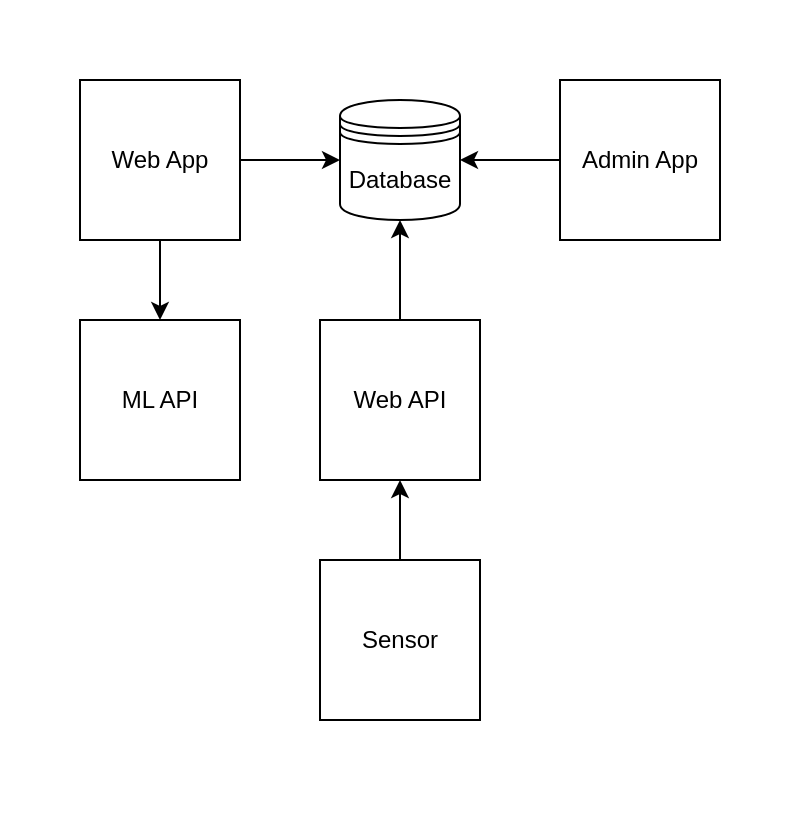 <mxfile version="24.2.8" type="github">
  <diagram name="Seite-1" id="nq5cV-ZyWy-9u6JdI4ly">
    <mxGraphModel dx="1434" dy="783" grid="1" gridSize="10" guides="1" tooltips="1" connect="1" arrows="1" fold="1" page="1" pageScale="1" pageWidth="827" pageHeight="1169" math="0" shadow="0">
      <root>
        <mxCell id="0" />
        <mxCell id="1" parent="0" />
        <mxCell id="XLr203wDVcV-hywGw9sH-16" value="" style="rounded=0;whiteSpace=wrap;html=1;strokeColor=none;" vertex="1" parent="1">
          <mxGeometry width="400" height="410" as="geometry" />
        </mxCell>
        <mxCell id="XLr203wDVcV-hywGw9sH-1" value="Database" style="shape=datastore;whiteSpace=wrap;html=1;" vertex="1" parent="1">
          <mxGeometry x="170" y="50" width="60" height="60" as="geometry" />
        </mxCell>
        <mxCell id="XLr203wDVcV-hywGw9sH-8" value="" style="edgeStyle=orthogonalEdgeStyle;rounded=0;orthogonalLoop=1;jettySize=auto;html=1;" edge="1" parent="1" source="XLr203wDVcV-hywGw9sH-2" target="XLr203wDVcV-hywGw9sH-1">
          <mxGeometry relative="1" as="geometry" />
        </mxCell>
        <mxCell id="XLr203wDVcV-hywGw9sH-13" value="" style="edgeStyle=orthogonalEdgeStyle;rounded=0;orthogonalLoop=1;jettySize=auto;html=1;" edge="1" parent="1" source="XLr203wDVcV-hywGw9sH-2" target="XLr203wDVcV-hywGw9sH-12">
          <mxGeometry relative="1" as="geometry" />
        </mxCell>
        <mxCell id="XLr203wDVcV-hywGw9sH-2" value="Web App" style="whiteSpace=wrap;html=1;aspect=fixed;" vertex="1" parent="1">
          <mxGeometry x="40" y="40" width="80" height="80" as="geometry" />
        </mxCell>
        <mxCell id="XLr203wDVcV-hywGw9sH-9" value="" style="edgeStyle=orthogonalEdgeStyle;rounded=0;orthogonalLoop=1;jettySize=auto;html=1;" edge="1" parent="1" source="XLr203wDVcV-hywGw9sH-3" target="XLr203wDVcV-hywGw9sH-1">
          <mxGeometry relative="1" as="geometry" />
        </mxCell>
        <mxCell id="XLr203wDVcV-hywGw9sH-3" value="Admin App" style="whiteSpace=wrap;html=1;aspect=fixed;" vertex="1" parent="1">
          <mxGeometry x="280" y="40" width="80" height="80" as="geometry" />
        </mxCell>
        <mxCell id="XLr203wDVcV-hywGw9sH-10" value="" style="edgeStyle=orthogonalEdgeStyle;rounded=0;orthogonalLoop=1;jettySize=auto;html=1;" edge="1" parent="1" source="XLr203wDVcV-hywGw9sH-7" target="XLr203wDVcV-hywGw9sH-1">
          <mxGeometry relative="1" as="geometry">
            <Array as="points">
              <mxPoint x="200" y="150" />
              <mxPoint x="200" y="150" />
            </Array>
          </mxGeometry>
        </mxCell>
        <mxCell id="XLr203wDVcV-hywGw9sH-7" value="Web API" style="rounded=0;whiteSpace=wrap;html=1;" vertex="1" parent="1">
          <mxGeometry x="160" y="160" width="80" height="80" as="geometry" />
        </mxCell>
        <mxCell id="XLr203wDVcV-hywGw9sH-12" value="ML API" style="rounded=0;whiteSpace=wrap;html=1;" vertex="1" parent="1">
          <mxGeometry x="40" y="160" width="80" height="80" as="geometry" />
        </mxCell>
        <mxCell id="XLr203wDVcV-hywGw9sH-15" value="" style="edgeStyle=orthogonalEdgeStyle;rounded=0;orthogonalLoop=1;jettySize=auto;html=1;" edge="1" parent="1" source="XLr203wDVcV-hywGw9sH-14" target="XLr203wDVcV-hywGw9sH-7">
          <mxGeometry relative="1" as="geometry" />
        </mxCell>
        <mxCell id="XLr203wDVcV-hywGw9sH-14" value="Sensor" style="rounded=0;whiteSpace=wrap;html=1;" vertex="1" parent="1">
          <mxGeometry x="160" y="280" width="80" height="80" as="geometry" />
        </mxCell>
      </root>
    </mxGraphModel>
  </diagram>
</mxfile>
